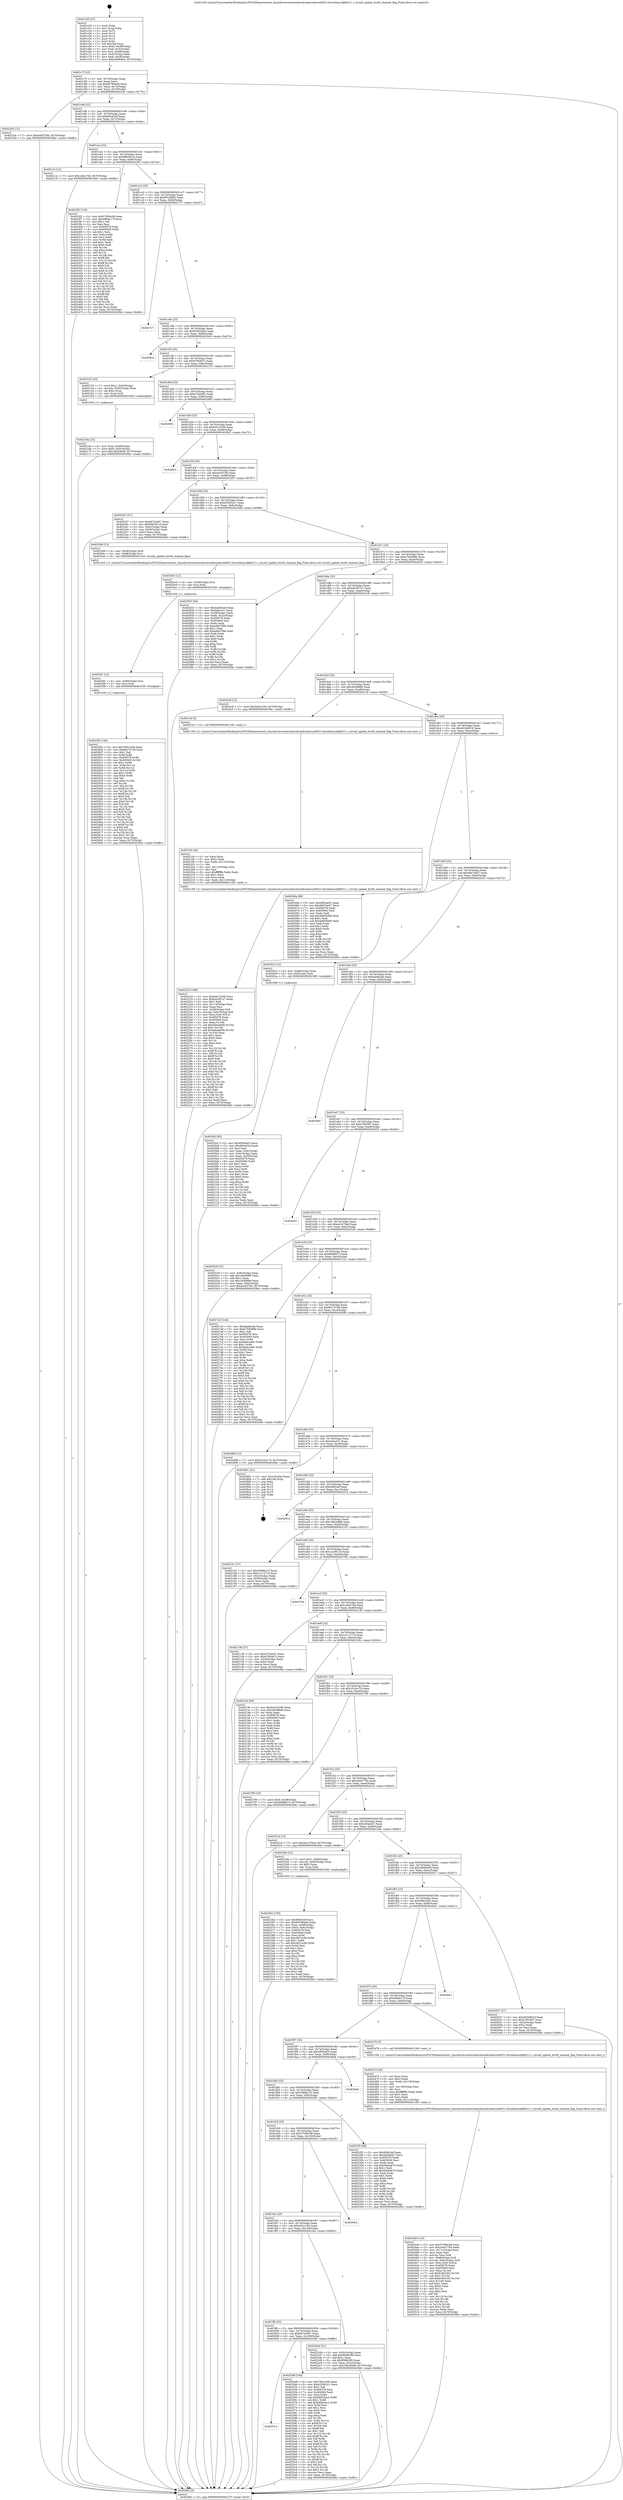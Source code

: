 digraph "0x401c50" {
  label = "0x401c50 (/mnt/c/Users/mathe/Desktop/tcc/POCII/binaries/extr_linuxdriversnetwirelessbroadcombrcm80211brcmfmaccfg80211.c_brcmf_update_bw40_channel_flag_Final-ollvm.out::main(0))"
  labelloc = "t"
  node[shape=record]

  Entry [label="",width=0.3,height=0.3,shape=circle,fillcolor=black,style=filled]
  "0x401c7f" [label="{
     0x401c7f [23]\l
     | [instrs]\l
     &nbsp;&nbsp;0x401c7f \<+3\>: mov -0x70(%rbp),%eax\l
     &nbsp;&nbsp;0x401c82 \<+2\>: mov %eax,%ecx\l
     &nbsp;&nbsp;0x401c84 \<+6\>: sub $0x80790e69,%ecx\l
     &nbsp;&nbsp;0x401c8a \<+3\>: mov %eax,-0x74(%rbp)\l
     &nbsp;&nbsp;0x401c8d \<+3\>: mov %ecx,-0x78(%rbp)\l
     &nbsp;&nbsp;0x401c90 \<+6\>: je 00000000004023cb \<main+0x77b\>\l
  }"]
  "0x4023cb" [label="{
     0x4023cb [12]\l
     | [instrs]\l
     &nbsp;&nbsp;0x4023cb \<+7\>: movl $0xb4cf376b,-0x70(%rbp)\l
     &nbsp;&nbsp;0x4023d2 \<+5\>: jmp 00000000004029dc \<main+0xd8c\>\l
  }"]
  "0x401c96" [label="{
     0x401c96 [22]\l
     | [instrs]\l
     &nbsp;&nbsp;0x401c96 \<+5\>: jmp 0000000000401c9b \<main+0x4b\>\l
     &nbsp;&nbsp;0x401c9b \<+3\>: mov -0x74(%rbp),%eax\l
     &nbsp;&nbsp;0x401c9e \<+5\>: sub $0x863af1fa,%eax\l
     &nbsp;&nbsp;0x401ca3 \<+3\>: mov %eax,-0x7c(%rbp)\l
     &nbsp;&nbsp;0x401ca6 \<+6\>: je 000000000040212c \<main+0x4dc\>\l
  }"]
  Exit [label="",width=0.3,height=0.3,shape=circle,fillcolor=black,style=filled,peripheries=2]
  "0x40212c" [label="{
     0x40212c [12]\l
     | [instrs]\l
     &nbsp;&nbsp;0x40212c \<+7\>: movl $0x1afe27d4,-0x70(%rbp)\l
     &nbsp;&nbsp;0x402133 \<+5\>: jmp 00000000004029dc \<main+0xd8c\>\l
  }"]
  "0x401cac" [label="{
     0x401cac [22]\l
     | [instrs]\l
     &nbsp;&nbsp;0x401cac \<+5\>: jmp 0000000000401cb1 \<main+0x61\>\l
     &nbsp;&nbsp;0x401cb1 \<+3\>: mov -0x74(%rbp),%eax\l
     &nbsp;&nbsp;0x401cb4 \<+5\>: sub $0x8665f21d,%eax\l
     &nbsp;&nbsp;0x401cb9 \<+3\>: mov %eax,-0x80(%rbp)\l
     &nbsp;&nbsp;0x401cbc \<+6\>: je 00000000004023f2 \<main+0x7a2\>\l
  }"]
  "0x4025fd" [label="{
     0x4025fd [140]\l
     | [instrs]\l
     &nbsp;&nbsp;0x4025fd \<+5\>: mov $0x7f841648,%eax\l
     &nbsp;&nbsp;0x402602 \<+5\>: mov $0xfb274728,%ecx\l
     &nbsp;&nbsp;0x402607 \<+2\>: mov $0x1,%dl\l
     &nbsp;&nbsp;0x402609 \<+3\>: xor %r8d,%r8d\l
     &nbsp;&nbsp;0x40260c \<+8\>: mov 0x405078,%r9d\l
     &nbsp;&nbsp;0x402614 \<+8\>: mov 0x405060,%r10d\l
     &nbsp;&nbsp;0x40261c \<+4\>: sub $0x1,%r8d\l
     &nbsp;&nbsp;0x402620 \<+3\>: mov %r9d,%r11d\l
     &nbsp;&nbsp;0x402623 \<+3\>: add %r8d,%r11d\l
     &nbsp;&nbsp;0x402626 \<+4\>: imul %r11d,%r9d\l
     &nbsp;&nbsp;0x40262a \<+4\>: and $0x1,%r9d\l
     &nbsp;&nbsp;0x40262e \<+4\>: cmp $0x0,%r9d\l
     &nbsp;&nbsp;0x402632 \<+3\>: sete %bl\l
     &nbsp;&nbsp;0x402635 \<+4\>: cmp $0xa,%r10d\l
     &nbsp;&nbsp;0x402639 \<+4\>: setl %r14b\l
     &nbsp;&nbsp;0x40263d \<+3\>: mov %bl,%r15b\l
     &nbsp;&nbsp;0x402640 \<+4\>: xor $0xff,%r15b\l
     &nbsp;&nbsp;0x402644 \<+3\>: mov %r14b,%r12b\l
     &nbsp;&nbsp;0x402647 \<+4\>: xor $0xff,%r12b\l
     &nbsp;&nbsp;0x40264b \<+3\>: xor $0x0,%dl\l
     &nbsp;&nbsp;0x40264e \<+3\>: mov %r15b,%r13b\l
     &nbsp;&nbsp;0x402651 \<+4\>: and $0x0,%r13b\l
     &nbsp;&nbsp;0x402655 \<+2\>: and %dl,%bl\l
     &nbsp;&nbsp;0x402657 \<+3\>: mov %r12b,%sil\l
     &nbsp;&nbsp;0x40265a \<+4\>: and $0x0,%sil\l
     &nbsp;&nbsp;0x40265e \<+3\>: and %dl,%r14b\l
     &nbsp;&nbsp;0x402661 \<+3\>: or %bl,%r13b\l
     &nbsp;&nbsp;0x402664 \<+3\>: or %r14b,%sil\l
     &nbsp;&nbsp;0x402667 \<+3\>: xor %sil,%r13b\l
     &nbsp;&nbsp;0x40266a \<+3\>: or %r12b,%r15b\l
     &nbsp;&nbsp;0x40266d \<+4\>: xor $0xff,%r15b\l
     &nbsp;&nbsp;0x402671 \<+3\>: or $0x0,%dl\l
     &nbsp;&nbsp;0x402674 \<+3\>: and %dl,%r15b\l
     &nbsp;&nbsp;0x402677 \<+3\>: or %r15b,%r13b\l
     &nbsp;&nbsp;0x40267a \<+4\>: test $0x1,%r13b\l
     &nbsp;&nbsp;0x40267e \<+3\>: cmovne %ecx,%eax\l
     &nbsp;&nbsp;0x402681 \<+3\>: mov %eax,-0x70(%rbp)\l
     &nbsp;&nbsp;0x402684 \<+5\>: jmp 00000000004029dc \<main+0xd8c\>\l
  }"]
  "0x4023f2" [label="{
     0x4023f2 [134]\l
     | [instrs]\l
     &nbsp;&nbsp;0x4023f2 \<+5\>: mov $0x57099c08,%eax\l
     &nbsp;&nbsp;0x4023f7 \<+5\>: mov $0x4984e17f,%ecx\l
     &nbsp;&nbsp;0x4023fc \<+2\>: mov $0x1,%dl\l
     &nbsp;&nbsp;0x4023fe \<+2\>: xor %esi,%esi\l
     &nbsp;&nbsp;0x402400 \<+7\>: mov 0x405078,%edi\l
     &nbsp;&nbsp;0x402407 \<+8\>: mov 0x405060,%r8d\l
     &nbsp;&nbsp;0x40240f \<+3\>: sub $0x1,%esi\l
     &nbsp;&nbsp;0x402412 \<+3\>: mov %edi,%r9d\l
     &nbsp;&nbsp;0x402415 \<+3\>: add %esi,%r9d\l
     &nbsp;&nbsp;0x402418 \<+4\>: imul %r9d,%edi\l
     &nbsp;&nbsp;0x40241c \<+3\>: and $0x1,%edi\l
     &nbsp;&nbsp;0x40241f \<+3\>: cmp $0x0,%edi\l
     &nbsp;&nbsp;0x402422 \<+4\>: sete %r10b\l
     &nbsp;&nbsp;0x402426 \<+4\>: cmp $0xa,%r8d\l
     &nbsp;&nbsp;0x40242a \<+4\>: setl %r11b\l
     &nbsp;&nbsp;0x40242e \<+3\>: mov %r10b,%bl\l
     &nbsp;&nbsp;0x402431 \<+3\>: xor $0xff,%bl\l
     &nbsp;&nbsp;0x402434 \<+3\>: mov %r11b,%r14b\l
     &nbsp;&nbsp;0x402437 \<+4\>: xor $0xff,%r14b\l
     &nbsp;&nbsp;0x40243b \<+3\>: xor $0x0,%dl\l
     &nbsp;&nbsp;0x40243e \<+3\>: mov %bl,%r15b\l
     &nbsp;&nbsp;0x402441 \<+4\>: and $0x0,%r15b\l
     &nbsp;&nbsp;0x402445 \<+3\>: and %dl,%r10b\l
     &nbsp;&nbsp;0x402448 \<+3\>: mov %r14b,%r12b\l
     &nbsp;&nbsp;0x40244b \<+4\>: and $0x0,%r12b\l
     &nbsp;&nbsp;0x40244f \<+3\>: and %dl,%r11b\l
     &nbsp;&nbsp;0x402452 \<+3\>: or %r10b,%r15b\l
     &nbsp;&nbsp;0x402455 \<+3\>: or %r11b,%r12b\l
     &nbsp;&nbsp;0x402458 \<+3\>: xor %r12b,%r15b\l
     &nbsp;&nbsp;0x40245b \<+3\>: or %r14b,%bl\l
     &nbsp;&nbsp;0x40245e \<+3\>: xor $0xff,%bl\l
     &nbsp;&nbsp;0x402461 \<+3\>: or $0x0,%dl\l
     &nbsp;&nbsp;0x402464 \<+2\>: and %dl,%bl\l
     &nbsp;&nbsp;0x402466 \<+3\>: or %bl,%r15b\l
     &nbsp;&nbsp;0x402469 \<+4\>: test $0x1,%r15b\l
     &nbsp;&nbsp;0x40246d \<+3\>: cmovne %ecx,%eax\l
     &nbsp;&nbsp;0x402470 \<+3\>: mov %eax,-0x70(%rbp)\l
     &nbsp;&nbsp;0x402473 \<+5\>: jmp 00000000004029dc \<main+0xd8c\>\l
  }"]
  "0x401cc2" [label="{
     0x401cc2 [25]\l
     | [instrs]\l
     &nbsp;&nbsp;0x401cc2 \<+5\>: jmp 0000000000401cc7 \<main+0x77\>\l
     &nbsp;&nbsp;0x401cc7 \<+3\>: mov -0x74(%rbp),%eax\l
     &nbsp;&nbsp;0x401cca \<+5\>: sub $0x901bf9d2,%eax\l
     &nbsp;&nbsp;0x401ccf \<+6\>: mov %eax,-0x84(%rbp)\l
     &nbsp;&nbsp;0x401cd5 \<+6\>: je 0000000000402727 \<main+0xad7\>\l
  }"]
  "0x4025f1" [label="{
     0x4025f1 [12]\l
     | [instrs]\l
     &nbsp;&nbsp;0x4025f1 \<+4\>: mov -0x68(%rbp),%rsi\l
     &nbsp;&nbsp;0x4025f5 \<+3\>: mov %rsi,%rdi\l
     &nbsp;&nbsp;0x4025f8 \<+5\>: call 0000000000401030 \<free@plt\>\l
     | [calls]\l
     &nbsp;&nbsp;0x401030 \{1\} (unknown)\l
  }"]
  "0x402727" [label="{
     0x402727\l
  }", style=dashed]
  "0x401cdb" [label="{
     0x401cdb [25]\l
     | [instrs]\l
     &nbsp;&nbsp;0x401cdb \<+5\>: jmp 0000000000401ce0 \<main+0x90\>\l
     &nbsp;&nbsp;0x401ce0 \<+3\>: mov -0x74(%rbp),%eax\l
     &nbsp;&nbsp;0x401ce3 \<+5\>: sub $0x9305d2be,%eax\l
     &nbsp;&nbsp;0x401ce8 \<+6\>: mov %eax,-0x88(%rbp)\l
     &nbsp;&nbsp;0x401cee \<+6\>: je 00000000004029c4 \<main+0xd74\>\l
  }"]
  "0x4025e5" [label="{
     0x4025e5 [12]\l
     | [instrs]\l
     &nbsp;&nbsp;0x4025e5 \<+4\>: mov -0x58(%rbp),%rsi\l
     &nbsp;&nbsp;0x4025e9 \<+3\>: mov %rsi,%rdi\l
     &nbsp;&nbsp;0x4025ec \<+5\>: call 0000000000401030 \<free@plt\>\l
     | [calls]\l
     &nbsp;&nbsp;0x401030 \{1\} (unknown)\l
  }"]
  "0x4029c4" [label="{
     0x4029c4\l
  }", style=dashed]
  "0x401cf4" [label="{
     0x401cf4 [25]\l
     | [instrs]\l
     &nbsp;&nbsp;0x401cf4 \<+5\>: jmp 0000000000401cf9 \<main+0xa9\>\l
     &nbsp;&nbsp;0x401cf9 \<+3\>: mov -0x74(%rbp),%eax\l
     &nbsp;&nbsp;0x401cfc \<+5\>: sub $0x97954b7c,%eax\l
     &nbsp;&nbsp;0x401d01 \<+6\>: mov %eax,-0x8c(%rbp)\l
     &nbsp;&nbsp;0x401d07 \<+6\>: je 0000000000402153 \<main+0x503\>\l
  }"]
  "0x402014" [label="{
     0x402014\l
  }", style=dashed]
  "0x402153" [label="{
     0x402153 [23]\l
     | [instrs]\l
     &nbsp;&nbsp;0x402153 \<+7\>: movl $0x1,-0x50(%rbp)\l
     &nbsp;&nbsp;0x40215a \<+4\>: movslq -0x50(%rbp),%rax\l
     &nbsp;&nbsp;0x40215e \<+4\>: shl $0x2,%rax\l
     &nbsp;&nbsp;0x402162 \<+3\>: mov %rax,%rdi\l
     &nbsp;&nbsp;0x402165 \<+5\>: call 0000000000401050 \<malloc@plt\>\l
     | [calls]\l
     &nbsp;&nbsp;0x401050 \{1\} (unknown)\l
  }"]
  "0x401d0d" [label="{
     0x401d0d [25]\l
     | [instrs]\l
     &nbsp;&nbsp;0x401d0d \<+5\>: jmp 0000000000401d12 \<main+0xc2\>\l
     &nbsp;&nbsp;0x401d12 \<+3\>: mov -0x74(%rbp),%eax\l
     &nbsp;&nbsp;0x401d15 \<+5\>: sub $0x97d3e0f1,%eax\l
     &nbsp;&nbsp;0x401d1a \<+6\>: mov %eax,-0x90(%rbp)\l
     &nbsp;&nbsp;0x401d20 \<+6\>: je 0000000000402695 \<main+0xa45\>\l
  }"]
  "0x402548" [label="{
     0x402548 [144]\l
     | [instrs]\l
     &nbsp;&nbsp;0x402548 \<+5\>: mov $0x7f841648,%eax\l
     &nbsp;&nbsp;0x40254d \<+5\>: mov $0xb55002c1,%ecx\l
     &nbsp;&nbsp;0x402552 \<+2\>: mov $0x1,%dl\l
     &nbsp;&nbsp;0x402554 \<+7\>: mov 0x405078,%esi\l
     &nbsp;&nbsp;0x40255b \<+7\>: mov 0x405060,%edi\l
     &nbsp;&nbsp;0x402562 \<+3\>: mov %esi,%r8d\l
     &nbsp;&nbsp;0x402565 \<+7\>: sub $0xb8925ac2,%r8d\l
     &nbsp;&nbsp;0x40256c \<+4\>: sub $0x1,%r8d\l
     &nbsp;&nbsp;0x402570 \<+7\>: add $0xb8925ac2,%r8d\l
     &nbsp;&nbsp;0x402577 \<+4\>: imul %r8d,%esi\l
     &nbsp;&nbsp;0x40257b \<+3\>: and $0x1,%esi\l
     &nbsp;&nbsp;0x40257e \<+3\>: cmp $0x0,%esi\l
     &nbsp;&nbsp;0x402581 \<+4\>: sete %r9b\l
     &nbsp;&nbsp;0x402585 \<+3\>: cmp $0xa,%edi\l
     &nbsp;&nbsp;0x402588 \<+4\>: setl %r10b\l
     &nbsp;&nbsp;0x40258c \<+3\>: mov %r9b,%r11b\l
     &nbsp;&nbsp;0x40258f \<+4\>: xor $0xff,%r11b\l
     &nbsp;&nbsp;0x402593 \<+3\>: mov %r10b,%bl\l
     &nbsp;&nbsp;0x402596 \<+3\>: xor $0xff,%bl\l
     &nbsp;&nbsp;0x402599 \<+3\>: xor $0x1,%dl\l
     &nbsp;&nbsp;0x40259c \<+3\>: mov %r11b,%r14b\l
     &nbsp;&nbsp;0x40259f \<+4\>: and $0xff,%r14b\l
     &nbsp;&nbsp;0x4025a3 \<+3\>: and %dl,%r9b\l
     &nbsp;&nbsp;0x4025a6 \<+3\>: mov %bl,%r15b\l
     &nbsp;&nbsp;0x4025a9 \<+4\>: and $0xff,%r15b\l
     &nbsp;&nbsp;0x4025ad \<+3\>: and %dl,%r10b\l
     &nbsp;&nbsp;0x4025b0 \<+3\>: or %r9b,%r14b\l
     &nbsp;&nbsp;0x4025b3 \<+3\>: or %r10b,%r15b\l
     &nbsp;&nbsp;0x4025b6 \<+3\>: xor %r15b,%r14b\l
     &nbsp;&nbsp;0x4025b9 \<+3\>: or %bl,%r11b\l
     &nbsp;&nbsp;0x4025bc \<+4\>: xor $0xff,%r11b\l
     &nbsp;&nbsp;0x4025c0 \<+3\>: or $0x1,%dl\l
     &nbsp;&nbsp;0x4025c3 \<+3\>: and %dl,%r11b\l
     &nbsp;&nbsp;0x4025c6 \<+3\>: or %r11b,%r14b\l
     &nbsp;&nbsp;0x4025c9 \<+4\>: test $0x1,%r14b\l
     &nbsp;&nbsp;0x4025cd \<+3\>: cmovne %ecx,%eax\l
     &nbsp;&nbsp;0x4025d0 \<+3\>: mov %eax,-0x70(%rbp)\l
     &nbsp;&nbsp;0x4025d3 \<+5\>: jmp 00000000004029dc \<main+0xd8c\>\l
  }"]
  "0x402695" [label="{
     0x402695\l
  }", style=dashed]
  "0x401d26" [label="{
     0x401d26 [25]\l
     | [instrs]\l
     &nbsp;&nbsp;0x401d26 \<+5\>: jmp 0000000000401d2b \<main+0xdb\>\l
     &nbsp;&nbsp;0x401d2b \<+3\>: mov -0x74(%rbp),%eax\l
     &nbsp;&nbsp;0x401d2e \<+5\>: sub $0xb4415299,%eax\l
     &nbsp;&nbsp;0x401d33 \<+6\>: mov %eax,-0x94(%rbp)\l
     &nbsp;&nbsp;0x401d39 \<+6\>: je 00000000004028c2 \<main+0xc72\>\l
  }"]
  "0x4024a9" [label="{
     0x4024a9 [116]\l
     | [instrs]\l
     &nbsp;&nbsp;0x4024a9 \<+5\>: mov $0x57099c08,%ecx\l
     &nbsp;&nbsp;0x4024ae \<+5\>: mov $0x2a0a7794,%edx\l
     &nbsp;&nbsp;0x4024b3 \<+6\>: mov -0x11c(%rbp),%esi\l
     &nbsp;&nbsp;0x4024b9 \<+3\>: imul %eax,%esi\l
     &nbsp;&nbsp;0x4024bc \<+3\>: movslq %esi,%rdi\l
     &nbsp;&nbsp;0x4024bf \<+4\>: mov -0x68(%rbp),%r8\l
     &nbsp;&nbsp;0x4024c3 \<+4\>: movslq -0x6c(%rbp),%r9\l
     &nbsp;&nbsp;0x4024c7 \<+4\>: mov %rdi,(%r8,%r9,8)\l
     &nbsp;&nbsp;0x4024cb \<+7\>: mov 0x405078,%eax\l
     &nbsp;&nbsp;0x4024d2 \<+7\>: mov 0x405060,%esi\l
     &nbsp;&nbsp;0x4024d9 \<+3\>: mov %eax,%r10d\l
     &nbsp;&nbsp;0x4024dc \<+7\>: sub $0xfc463c82,%r10d\l
     &nbsp;&nbsp;0x4024e3 \<+4\>: sub $0x1,%r10d\l
     &nbsp;&nbsp;0x4024e7 \<+7\>: add $0xfc463c82,%r10d\l
     &nbsp;&nbsp;0x4024ee \<+4\>: imul %r10d,%eax\l
     &nbsp;&nbsp;0x4024f2 \<+3\>: and $0x1,%eax\l
     &nbsp;&nbsp;0x4024f5 \<+3\>: cmp $0x0,%eax\l
     &nbsp;&nbsp;0x4024f8 \<+4\>: sete %r11b\l
     &nbsp;&nbsp;0x4024fc \<+3\>: cmp $0xa,%esi\l
     &nbsp;&nbsp;0x4024ff \<+3\>: setl %bl\l
     &nbsp;&nbsp;0x402502 \<+3\>: mov %r11b,%r14b\l
     &nbsp;&nbsp;0x402505 \<+3\>: and %bl,%r14b\l
     &nbsp;&nbsp;0x402508 \<+3\>: xor %bl,%r11b\l
     &nbsp;&nbsp;0x40250b \<+3\>: or %r11b,%r14b\l
     &nbsp;&nbsp;0x40250e \<+4\>: test $0x1,%r14b\l
     &nbsp;&nbsp;0x402512 \<+3\>: cmovne %edx,%ecx\l
     &nbsp;&nbsp;0x402515 \<+3\>: mov %ecx,-0x70(%rbp)\l
     &nbsp;&nbsp;0x402518 \<+5\>: jmp 00000000004029dc \<main+0xd8c\>\l
  }"]
  "0x4028c2" [label="{
     0x4028c2\l
  }", style=dashed]
  "0x401d3f" [label="{
     0x401d3f [25]\l
     | [instrs]\l
     &nbsp;&nbsp;0x401d3f \<+5\>: jmp 0000000000401d44 \<main+0xf4\>\l
     &nbsp;&nbsp;0x401d44 \<+3\>: mov -0x74(%rbp),%eax\l
     &nbsp;&nbsp;0x401d47 \<+5\>: sub $0xb4cf376b,%eax\l
     &nbsp;&nbsp;0x401d4c \<+6\>: mov %eax,-0x98(%rbp)\l
     &nbsp;&nbsp;0x401d52 \<+6\>: je 00000000004023d7 \<main+0x787\>\l
  }"]
  "0x40247d" [label="{
     0x40247d [44]\l
     | [instrs]\l
     &nbsp;&nbsp;0x40247d \<+2\>: xor %ecx,%ecx\l
     &nbsp;&nbsp;0x40247f \<+5\>: mov $0x2,%edx\l
     &nbsp;&nbsp;0x402484 \<+6\>: mov %edx,-0x118(%rbp)\l
     &nbsp;&nbsp;0x40248a \<+1\>: cltd\l
     &nbsp;&nbsp;0x40248b \<+6\>: mov -0x118(%rbp),%esi\l
     &nbsp;&nbsp;0x402491 \<+2\>: idiv %esi\l
     &nbsp;&nbsp;0x402493 \<+6\>: imul $0xfffffffe,%edx,%edx\l
     &nbsp;&nbsp;0x402499 \<+3\>: sub $0x1,%ecx\l
     &nbsp;&nbsp;0x40249c \<+2\>: sub %ecx,%edx\l
     &nbsp;&nbsp;0x40249e \<+6\>: mov %edx,-0x11c(%rbp)\l
     &nbsp;&nbsp;0x4024a4 \<+5\>: call 0000000000401160 \<next_i\>\l
     | [calls]\l
     &nbsp;&nbsp;0x401160 \{1\} (/mnt/c/Users/mathe/Desktop/tcc/POCII/binaries/extr_linuxdriversnetwirelessbroadcombrcm80211brcmfmaccfg80211.c_brcmf_update_bw40_channel_flag_Final-ollvm.out::next_i)\l
  }"]
  "0x4023d7" [label="{
     0x4023d7 [27]\l
     | [instrs]\l
     &nbsp;&nbsp;0x4023d7 \<+5\>: mov $0x687c6467,%eax\l
     &nbsp;&nbsp;0x4023dc \<+5\>: mov $0x8665f21d,%ecx\l
     &nbsp;&nbsp;0x4023e1 \<+3\>: mov -0x6c(%rbp),%edx\l
     &nbsp;&nbsp;0x4023e4 \<+3\>: cmp -0x60(%rbp),%edx\l
     &nbsp;&nbsp;0x4023e7 \<+3\>: cmovl %ecx,%eax\l
     &nbsp;&nbsp;0x4023ea \<+3\>: mov %eax,-0x70(%rbp)\l
     &nbsp;&nbsp;0x4023ed \<+5\>: jmp 00000000004029dc \<main+0xd8c\>\l
  }"]
  "0x401d58" [label="{
     0x401d58 [25]\l
     | [instrs]\l
     &nbsp;&nbsp;0x401d58 \<+5\>: jmp 0000000000401d5d \<main+0x10d\>\l
     &nbsp;&nbsp;0x401d5d \<+3\>: mov -0x74(%rbp),%eax\l
     &nbsp;&nbsp;0x401d60 \<+5\>: sub $0xb55002c1,%eax\l
     &nbsp;&nbsp;0x401d65 \<+6\>: mov %eax,-0x9c(%rbp)\l
     &nbsp;&nbsp;0x401d6b \<+6\>: je 00000000004025d8 \<main+0x988\>\l
  }"]
  "0x402362" [label="{
     0x402362 [105]\l
     | [instrs]\l
     &nbsp;&nbsp;0x402362 \<+5\>: mov $0x90602ef,%ecx\l
     &nbsp;&nbsp;0x402367 \<+5\>: mov $0x80790e69,%edx\l
     &nbsp;&nbsp;0x40236c \<+4\>: mov %rax,-0x68(%rbp)\l
     &nbsp;&nbsp;0x402370 \<+7\>: movl $0x0,-0x6c(%rbp)\l
     &nbsp;&nbsp;0x402377 \<+7\>: mov 0x405078,%esi\l
     &nbsp;&nbsp;0x40237e \<+8\>: mov 0x405060,%r8d\l
     &nbsp;&nbsp;0x402386 \<+3\>: mov %esi,%r9d\l
     &nbsp;&nbsp;0x402389 \<+7\>: sub $0xc6d7cc0b,%r9d\l
     &nbsp;&nbsp;0x402390 \<+4\>: sub $0x1,%r9d\l
     &nbsp;&nbsp;0x402394 \<+7\>: add $0xc6d7cc0b,%r9d\l
     &nbsp;&nbsp;0x40239b \<+4\>: imul %r9d,%esi\l
     &nbsp;&nbsp;0x40239f \<+3\>: and $0x1,%esi\l
     &nbsp;&nbsp;0x4023a2 \<+3\>: cmp $0x0,%esi\l
     &nbsp;&nbsp;0x4023a5 \<+4\>: sete %r10b\l
     &nbsp;&nbsp;0x4023a9 \<+4\>: cmp $0xa,%r8d\l
     &nbsp;&nbsp;0x4023ad \<+4\>: setl %r11b\l
     &nbsp;&nbsp;0x4023b1 \<+3\>: mov %r10b,%bl\l
     &nbsp;&nbsp;0x4023b4 \<+3\>: and %r11b,%bl\l
     &nbsp;&nbsp;0x4023b7 \<+3\>: xor %r11b,%r10b\l
     &nbsp;&nbsp;0x4023ba \<+3\>: or %r10b,%bl\l
     &nbsp;&nbsp;0x4023bd \<+3\>: test $0x1,%bl\l
     &nbsp;&nbsp;0x4023c0 \<+3\>: cmovne %edx,%ecx\l
     &nbsp;&nbsp;0x4023c3 \<+3\>: mov %ecx,-0x70(%rbp)\l
     &nbsp;&nbsp;0x4023c6 \<+5\>: jmp 00000000004029dc \<main+0xd8c\>\l
  }"]
  "0x4025d8" [label="{
     0x4025d8 [13]\l
     | [instrs]\l
     &nbsp;&nbsp;0x4025d8 \<+4\>: mov -0x58(%rbp),%rdi\l
     &nbsp;&nbsp;0x4025dc \<+4\>: mov -0x68(%rbp),%rsi\l
     &nbsp;&nbsp;0x4025e0 \<+5\>: call 00000000004013c0 \<brcmf_update_bw40_channel_flag\>\l
     | [calls]\l
     &nbsp;&nbsp;0x4013c0 \{1\} (/mnt/c/Users/mathe/Desktop/tcc/POCII/binaries/extr_linuxdriversnetwirelessbroadcombrcm80211brcmfmaccfg80211.c_brcmf_update_bw40_channel_flag_Final-ollvm.out::brcmf_update_bw40_channel_flag)\l
  }"]
  "0x401d71" [label="{
     0x401d71 [25]\l
     | [instrs]\l
     &nbsp;&nbsp;0x401d71 \<+5\>: jmp 0000000000401d76 \<main+0x126\>\l
     &nbsp;&nbsp;0x401d76 \<+3\>: mov -0x74(%rbp),%eax\l
     &nbsp;&nbsp;0x401d79 \<+5\>: sub $0xb7b9389b,%eax\l
     &nbsp;&nbsp;0x401d7e \<+6\>: mov %eax,-0xa0(%rbp)\l
     &nbsp;&nbsp;0x401d84 \<+6\>: je 0000000000402833 \<main+0xbe3\>\l
  }"]
  "0x401ffb" [label="{
     0x401ffb [25]\l
     | [instrs]\l
     &nbsp;&nbsp;0x401ffb \<+5\>: jmp 0000000000402000 \<main+0x3b0\>\l
     &nbsp;&nbsp;0x402000 \<+3\>: mov -0x74(%rbp),%eax\l
     &nbsp;&nbsp;0x402003 \<+5\>: sub $0x687c6467,%eax\l
     &nbsp;&nbsp;0x402008 \<+6\>: mov %eax,-0x108(%rbp)\l
     &nbsp;&nbsp;0x40200e \<+6\>: je 0000000000402548 \<main+0x8f8\>\l
  }"]
  "0x402833" [label="{
     0x402833 [94]\l
     | [instrs]\l
     &nbsp;&nbsp;0x402833 \<+5\>: mov $0xdabfe2a6,%eax\l
     &nbsp;&nbsp;0x402838 \<+5\>: mov $0x4abce31,%ecx\l
     &nbsp;&nbsp;0x40283d \<+3\>: mov -0x38(%rbp),%edx\l
     &nbsp;&nbsp;0x402840 \<+3\>: mov %edx,-0x2c(%rbp)\l
     &nbsp;&nbsp;0x402843 \<+7\>: mov 0x405078,%edx\l
     &nbsp;&nbsp;0x40284a \<+7\>: mov 0x405060,%esi\l
     &nbsp;&nbsp;0x402851 \<+2\>: mov %edx,%edi\l
     &nbsp;&nbsp;0x402853 \<+6\>: sub $0xaddd798e,%edi\l
     &nbsp;&nbsp;0x402859 \<+3\>: sub $0x1,%edi\l
     &nbsp;&nbsp;0x40285c \<+6\>: add $0xaddd798e,%edi\l
     &nbsp;&nbsp;0x402862 \<+3\>: imul %edi,%edx\l
     &nbsp;&nbsp;0x402865 \<+3\>: and $0x1,%edx\l
     &nbsp;&nbsp;0x402868 \<+3\>: cmp $0x0,%edx\l
     &nbsp;&nbsp;0x40286b \<+4\>: sete %r8b\l
     &nbsp;&nbsp;0x40286f \<+3\>: cmp $0xa,%esi\l
     &nbsp;&nbsp;0x402872 \<+4\>: setl %r9b\l
     &nbsp;&nbsp;0x402876 \<+3\>: mov %r8b,%r10b\l
     &nbsp;&nbsp;0x402879 \<+3\>: and %r9b,%r10b\l
     &nbsp;&nbsp;0x40287c \<+3\>: xor %r9b,%r8b\l
     &nbsp;&nbsp;0x40287f \<+3\>: or %r8b,%r10b\l
     &nbsp;&nbsp;0x402882 \<+4\>: test $0x1,%r10b\l
     &nbsp;&nbsp;0x402886 \<+3\>: cmovne %ecx,%eax\l
     &nbsp;&nbsp;0x402889 \<+3\>: mov %eax,-0x70(%rbp)\l
     &nbsp;&nbsp;0x40288c \<+5\>: jmp 00000000004029dc \<main+0xd8c\>\l
  }"]
  "0x401d8a" [label="{
     0x401d8a [25]\l
     | [instrs]\l
     &nbsp;&nbsp;0x401d8a \<+5\>: jmp 0000000000401d8f \<main+0x13f\>\l
     &nbsp;&nbsp;0x401d8f \<+3\>: mov -0x74(%rbp),%eax\l
     &nbsp;&nbsp;0x401d92 \<+5\>: sub $0xbdc567a7,%eax\l
     &nbsp;&nbsp;0x401d97 \<+6\>: mov %eax,-0xa4(%rbp)\l
     &nbsp;&nbsp;0x401d9d \<+6\>: je 00000000004022c8 \<main+0x678\>\l
  }"]
  "0x4022d4" [label="{
     0x4022d4 [31]\l
     | [instrs]\l
     &nbsp;&nbsp;0x4022d4 \<+3\>: mov -0x5c(%rbp),%eax\l
     &nbsp;&nbsp;0x4022d7 \<+5\>: add $0xf098b3f0,%eax\l
     &nbsp;&nbsp;0x4022dc \<+3\>: add $0x1,%eax\l
     &nbsp;&nbsp;0x4022df \<+5\>: sub $0xf098b3f0,%eax\l
     &nbsp;&nbsp;0x4022e4 \<+3\>: mov %eax,-0x5c(%rbp)\l
     &nbsp;&nbsp;0x4022e7 \<+7\>: movl $0x18b246d8,-0x70(%rbp)\l
     &nbsp;&nbsp;0x4022ee \<+5\>: jmp 00000000004029dc \<main+0xd8c\>\l
  }"]
  "0x4022c8" [label="{
     0x4022c8 [12]\l
     | [instrs]\l
     &nbsp;&nbsp;0x4022c8 \<+7\>: movl $0x5e5cc164,-0x70(%rbp)\l
     &nbsp;&nbsp;0x4022cf \<+5\>: jmp 00000000004029dc \<main+0xd8c\>\l
  }"]
  "0x401da3" [label="{
     0x401da3 [25]\l
     | [instrs]\l
     &nbsp;&nbsp;0x401da3 \<+5\>: jmp 0000000000401da8 \<main+0x158\>\l
     &nbsp;&nbsp;0x401da8 \<+3\>: mov -0x74(%rbp),%eax\l
     &nbsp;&nbsp;0x401dab \<+5\>: sub $0xc8e388d6,%eax\l
     &nbsp;&nbsp;0x401db0 \<+6\>: mov %eax,-0xa8(%rbp)\l
     &nbsp;&nbsp;0x401db6 \<+6\>: je 00000000004021ef \<main+0x59f\>\l
  }"]
  "0x401fe2" [label="{
     0x401fe2 [25]\l
     | [instrs]\l
     &nbsp;&nbsp;0x401fe2 \<+5\>: jmp 0000000000401fe7 \<main+0x397\>\l
     &nbsp;&nbsp;0x401fe7 \<+3\>: mov -0x74(%rbp),%eax\l
     &nbsp;&nbsp;0x401fea \<+5\>: sub $0x5e5cc164,%eax\l
     &nbsp;&nbsp;0x401fef \<+6\>: mov %eax,-0x104(%rbp)\l
     &nbsp;&nbsp;0x401ff5 \<+6\>: je 00000000004022d4 \<main+0x684\>\l
  }"]
  "0x4021ef" [label="{
     0x4021ef [5]\l
     | [instrs]\l
     &nbsp;&nbsp;0x4021ef \<+5\>: call 0000000000401160 \<next_i\>\l
     | [calls]\l
     &nbsp;&nbsp;0x401160 \{1\} (/mnt/c/Users/mathe/Desktop/tcc/POCII/binaries/extr_linuxdriversnetwirelessbroadcombrcm80211brcmfmaccfg80211.c_brcmf_update_bw40_channel_flag_Final-ollvm.out::next_i)\l
  }"]
  "0x401dbc" [label="{
     0x401dbc [25]\l
     | [instrs]\l
     &nbsp;&nbsp;0x401dbc \<+5\>: jmp 0000000000401dc1 \<main+0x171\>\l
     &nbsp;&nbsp;0x401dc1 \<+3\>: mov -0x74(%rbp),%eax\l
     &nbsp;&nbsp;0x401dc4 \<+5\>: sub $0xd02b8819,%eax\l
     &nbsp;&nbsp;0x401dc9 \<+6\>: mov %eax,-0xac(%rbp)\l
     &nbsp;&nbsp;0x401dcf \<+6\>: je 000000000040206a \<main+0x41a\>\l
  }"]
  "0x402942" [label="{
     0x402942\l
  }", style=dashed]
  "0x40206a" [label="{
     0x40206a [88]\l
     | [instrs]\l
     &nbsp;&nbsp;0x40206a \<+5\>: mov $0x49f3ee03,%eax\l
     &nbsp;&nbsp;0x40206f \<+5\>: mov $0xd847be07,%ecx\l
     &nbsp;&nbsp;0x402074 \<+7\>: mov 0x405078,%edx\l
     &nbsp;&nbsp;0x40207b \<+7\>: mov 0x405060,%esi\l
     &nbsp;&nbsp;0x402082 \<+2\>: mov %edx,%edi\l
     &nbsp;&nbsp;0x402084 \<+6\>: add $0x4b859408,%edi\l
     &nbsp;&nbsp;0x40208a \<+3\>: sub $0x1,%edi\l
     &nbsp;&nbsp;0x40208d \<+6\>: sub $0x4b859408,%edi\l
     &nbsp;&nbsp;0x402093 \<+3\>: imul %edi,%edx\l
     &nbsp;&nbsp;0x402096 \<+3\>: and $0x1,%edx\l
     &nbsp;&nbsp;0x402099 \<+3\>: cmp $0x0,%edx\l
     &nbsp;&nbsp;0x40209c \<+4\>: sete %r8b\l
     &nbsp;&nbsp;0x4020a0 \<+3\>: cmp $0xa,%esi\l
     &nbsp;&nbsp;0x4020a3 \<+4\>: setl %r9b\l
     &nbsp;&nbsp;0x4020a7 \<+3\>: mov %r8b,%r10b\l
     &nbsp;&nbsp;0x4020aa \<+3\>: and %r9b,%r10b\l
     &nbsp;&nbsp;0x4020ad \<+3\>: xor %r9b,%r8b\l
     &nbsp;&nbsp;0x4020b0 \<+3\>: or %r8b,%r10b\l
     &nbsp;&nbsp;0x4020b3 \<+4\>: test $0x1,%r10b\l
     &nbsp;&nbsp;0x4020b7 \<+3\>: cmovne %ecx,%eax\l
     &nbsp;&nbsp;0x4020ba \<+3\>: mov %eax,-0x70(%rbp)\l
     &nbsp;&nbsp;0x4020bd \<+5\>: jmp 00000000004029dc \<main+0xd8c\>\l
  }"]
  "0x401dd5" [label="{
     0x401dd5 [25]\l
     | [instrs]\l
     &nbsp;&nbsp;0x401dd5 \<+5\>: jmp 0000000000401dda \<main+0x18a\>\l
     &nbsp;&nbsp;0x401dda \<+3\>: mov -0x74(%rbp),%eax\l
     &nbsp;&nbsp;0x401ddd \<+5\>: sub $0xd847be07,%eax\l
     &nbsp;&nbsp;0x401de2 \<+6\>: mov %eax,-0xb0(%rbp)\l
     &nbsp;&nbsp;0x401de8 \<+6\>: je 00000000004020c2 \<main+0x472\>\l
  }"]
  "0x401fc9" [label="{
     0x401fc9 [25]\l
     | [instrs]\l
     &nbsp;&nbsp;0x401fc9 \<+5\>: jmp 0000000000401fce \<main+0x37e\>\l
     &nbsp;&nbsp;0x401fce \<+3\>: mov -0x74(%rbp),%eax\l
     &nbsp;&nbsp;0x401fd1 \<+5\>: sub $0x57099c08,%eax\l
     &nbsp;&nbsp;0x401fd6 \<+6\>: mov %eax,-0x100(%rbp)\l
     &nbsp;&nbsp;0x401fdc \<+6\>: je 0000000000402942 \<main+0xcf2\>\l
  }"]
  "0x4020c2" [label="{
     0x4020c2 [13]\l
     | [instrs]\l
     &nbsp;&nbsp;0x4020c2 \<+4\>: mov -0x48(%rbp),%rax\l
     &nbsp;&nbsp;0x4020c6 \<+4\>: mov 0x8(%rax),%rdi\l
     &nbsp;&nbsp;0x4020ca \<+5\>: call 0000000000401060 \<atoi@plt\>\l
     | [calls]\l
     &nbsp;&nbsp;0x401060 \{1\} (unknown)\l
  }"]
  "0x401dee" [label="{
     0x401dee [25]\l
     | [instrs]\l
     &nbsp;&nbsp;0x401dee \<+5\>: jmp 0000000000401df3 \<main+0x1a3\>\l
     &nbsp;&nbsp;0x401df3 \<+3\>: mov -0x74(%rbp),%eax\l
     &nbsp;&nbsp;0x401df6 \<+5\>: sub $0xdabfe2a6,%eax\l
     &nbsp;&nbsp;0x401dfb \<+6\>: mov %eax,-0xb4(%rbp)\l
     &nbsp;&nbsp;0x401e01 \<+6\>: je 00000000004029d5 \<main+0xd85\>\l
  }"]
  "0x4022f3" [label="{
     0x4022f3 [88]\l
     | [instrs]\l
     &nbsp;&nbsp;0x4022f3 \<+5\>: mov $0x90602ef,%eax\l
     &nbsp;&nbsp;0x4022f8 \<+5\>: mov $0x2bf4eb47,%ecx\l
     &nbsp;&nbsp;0x4022fd \<+7\>: mov 0x405078,%edx\l
     &nbsp;&nbsp;0x402304 \<+7\>: mov 0x405060,%esi\l
     &nbsp;&nbsp;0x40230b \<+2\>: mov %edx,%edi\l
     &nbsp;&nbsp;0x40230d \<+6\>: sub $0x64deab70,%edi\l
     &nbsp;&nbsp;0x402313 \<+3\>: sub $0x1,%edi\l
     &nbsp;&nbsp;0x402316 \<+6\>: add $0x64deab70,%edi\l
     &nbsp;&nbsp;0x40231c \<+3\>: imul %edi,%edx\l
     &nbsp;&nbsp;0x40231f \<+3\>: and $0x1,%edx\l
     &nbsp;&nbsp;0x402322 \<+3\>: cmp $0x0,%edx\l
     &nbsp;&nbsp;0x402325 \<+4\>: sete %r8b\l
     &nbsp;&nbsp;0x402329 \<+3\>: cmp $0xa,%esi\l
     &nbsp;&nbsp;0x40232c \<+4\>: setl %r9b\l
     &nbsp;&nbsp;0x402330 \<+3\>: mov %r8b,%r10b\l
     &nbsp;&nbsp;0x402333 \<+3\>: and %r9b,%r10b\l
     &nbsp;&nbsp;0x402336 \<+3\>: xor %r9b,%r8b\l
     &nbsp;&nbsp;0x402339 \<+3\>: or %r8b,%r10b\l
     &nbsp;&nbsp;0x40233c \<+4\>: test $0x1,%r10b\l
     &nbsp;&nbsp;0x402340 \<+3\>: cmovne %ecx,%eax\l
     &nbsp;&nbsp;0x402343 \<+3\>: mov %eax,-0x70(%rbp)\l
     &nbsp;&nbsp;0x402346 \<+5\>: jmp 00000000004029dc \<main+0xd8c\>\l
  }"]
  "0x4029d5" [label="{
     0x4029d5\l
  }", style=dashed]
  "0x401e07" [label="{
     0x401e07 [25]\l
     | [instrs]\l
     &nbsp;&nbsp;0x401e07 \<+5\>: jmp 0000000000401e0c \<main+0x1bc\>\l
     &nbsp;&nbsp;0x401e0c \<+3\>: mov -0x74(%rbp),%eax\l
     &nbsp;&nbsp;0x401e0f \<+5\>: sub $0xe7f0c567,%eax\l
     &nbsp;&nbsp;0x401e14 \<+6\>: mov %eax,-0xb8(%rbp)\l
     &nbsp;&nbsp;0x401e1a \<+6\>: je 0000000000402052 \<main+0x402\>\l
  }"]
  "0x401fb0" [label="{
     0x401fb0 [25]\l
     | [instrs]\l
     &nbsp;&nbsp;0x401fb0 \<+5\>: jmp 0000000000401fb5 \<main+0x365\>\l
     &nbsp;&nbsp;0x401fb5 \<+3\>: mov -0x74(%rbp),%eax\l
     &nbsp;&nbsp;0x401fb8 \<+5\>: sub $0x5586bc15,%eax\l
     &nbsp;&nbsp;0x401fbd \<+6\>: mov %eax,-0xfc(%rbp)\l
     &nbsp;&nbsp;0x401fc3 \<+6\>: je 00000000004022f3 \<main+0x6a3\>\l
  }"]
  "0x402052" [label="{
     0x402052\l
  }", style=dashed]
  "0x401e20" [label="{
     0x401e20 [25]\l
     | [instrs]\l
     &nbsp;&nbsp;0x401e20 \<+5\>: jmp 0000000000401e25 \<main+0x1d5\>\l
     &nbsp;&nbsp;0x401e25 \<+3\>: mov -0x74(%rbp),%eax\l
     &nbsp;&nbsp;0x401e28 \<+5\>: sub $0xeb1476ad,%eax\l
     &nbsp;&nbsp;0x401e2d \<+6\>: mov %eax,-0xbc(%rbp)\l
     &nbsp;&nbsp;0x401e33 \<+6\>: je 0000000000402529 \<main+0x8d9\>\l
  }"]
  "0x4028a6" [label="{
     0x4028a6\l
  }", style=dashed]
  "0x402529" [label="{
     0x402529 [31]\l
     | [instrs]\l
     &nbsp;&nbsp;0x402529 \<+3\>: mov -0x6c(%rbp),%eax\l
     &nbsp;&nbsp;0x40252c \<+5\>: add $0x18cf0989,%eax\l
     &nbsp;&nbsp;0x402531 \<+3\>: add $0x1,%eax\l
     &nbsp;&nbsp;0x402534 \<+5\>: sub $0x18cf0989,%eax\l
     &nbsp;&nbsp;0x402539 \<+3\>: mov %eax,-0x6c(%rbp)\l
     &nbsp;&nbsp;0x40253c \<+7\>: movl $0xb4cf376b,-0x70(%rbp)\l
     &nbsp;&nbsp;0x402543 \<+5\>: jmp 00000000004029dc \<main+0xd8c\>\l
  }"]
  "0x401e39" [label="{
     0x401e39 [25]\l
     | [instrs]\l
     &nbsp;&nbsp;0x401e39 \<+5\>: jmp 0000000000401e3e \<main+0x1ee\>\l
     &nbsp;&nbsp;0x401e3e \<+3\>: mov -0x74(%rbp),%eax\l
     &nbsp;&nbsp;0x401e41 \<+5\>: sub $0xf9488e75,%eax\l
     &nbsp;&nbsp;0x401e46 \<+6\>: mov %eax,-0xc0(%rbp)\l
     &nbsp;&nbsp;0x401e4c \<+6\>: je 00000000004027a3 \<main+0xb53\>\l
  }"]
  "0x401f97" [label="{
     0x401f97 [25]\l
     | [instrs]\l
     &nbsp;&nbsp;0x401f97 \<+5\>: jmp 0000000000401f9c \<main+0x34c\>\l
     &nbsp;&nbsp;0x401f9c \<+3\>: mov -0x74(%rbp),%eax\l
     &nbsp;&nbsp;0x401f9f \<+5\>: sub $0x49f3ee03,%eax\l
     &nbsp;&nbsp;0x401fa4 \<+6\>: mov %eax,-0xf8(%rbp)\l
     &nbsp;&nbsp;0x401faa \<+6\>: je 00000000004028a6 \<main+0xc56\>\l
  }"]
  "0x4027a3" [label="{
     0x4027a3 [144]\l
     | [instrs]\l
     &nbsp;&nbsp;0x4027a3 \<+5\>: mov $0xdabfe2a6,%eax\l
     &nbsp;&nbsp;0x4027a8 \<+5\>: mov $0xb7b9389b,%ecx\l
     &nbsp;&nbsp;0x4027ad \<+2\>: mov $0x1,%dl\l
     &nbsp;&nbsp;0x4027af \<+7\>: mov 0x405078,%esi\l
     &nbsp;&nbsp;0x4027b6 \<+7\>: mov 0x405060,%edi\l
     &nbsp;&nbsp;0x4027bd \<+3\>: mov %esi,%r8d\l
     &nbsp;&nbsp;0x4027c0 \<+7\>: add $0xbddca49c,%r8d\l
     &nbsp;&nbsp;0x4027c7 \<+4\>: sub $0x1,%r8d\l
     &nbsp;&nbsp;0x4027cb \<+7\>: sub $0xbddca49c,%r8d\l
     &nbsp;&nbsp;0x4027d2 \<+4\>: imul %r8d,%esi\l
     &nbsp;&nbsp;0x4027d6 \<+3\>: and $0x1,%esi\l
     &nbsp;&nbsp;0x4027d9 \<+3\>: cmp $0x0,%esi\l
     &nbsp;&nbsp;0x4027dc \<+4\>: sete %r9b\l
     &nbsp;&nbsp;0x4027e0 \<+3\>: cmp $0xa,%edi\l
     &nbsp;&nbsp;0x4027e3 \<+4\>: setl %r10b\l
     &nbsp;&nbsp;0x4027e7 \<+3\>: mov %r9b,%r11b\l
     &nbsp;&nbsp;0x4027ea \<+4\>: xor $0xff,%r11b\l
     &nbsp;&nbsp;0x4027ee \<+3\>: mov %r10b,%bl\l
     &nbsp;&nbsp;0x4027f1 \<+3\>: xor $0xff,%bl\l
     &nbsp;&nbsp;0x4027f4 \<+3\>: xor $0x0,%dl\l
     &nbsp;&nbsp;0x4027f7 \<+3\>: mov %r11b,%r14b\l
     &nbsp;&nbsp;0x4027fa \<+4\>: and $0x0,%r14b\l
     &nbsp;&nbsp;0x4027fe \<+3\>: and %dl,%r9b\l
     &nbsp;&nbsp;0x402801 \<+3\>: mov %bl,%r15b\l
     &nbsp;&nbsp;0x402804 \<+4\>: and $0x0,%r15b\l
     &nbsp;&nbsp;0x402808 \<+3\>: and %dl,%r10b\l
     &nbsp;&nbsp;0x40280b \<+3\>: or %r9b,%r14b\l
     &nbsp;&nbsp;0x40280e \<+3\>: or %r10b,%r15b\l
     &nbsp;&nbsp;0x402811 \<+3\>: xor %r15b,%r14b\l
     &nbsp;&nbsp;0x402814 \<+3\>: or %bl,%r11b\l
     &nbsp;&nbsp;0x402817 \<+4\>: xor $0xff,%r11b\l
     &nbsp;&nbsp;0x40281b \<+3\>: or $0x0,%dl\l
     &nbsp;&nbsp;0x40281e \<+3\>: and %dl,%r11b\l
     &nbsp;&nbsp;0x402821 \<+3\>: or %r11b,%r14b\l
     &nbsp;&nbsp;0x402824 \<+4\>: test $0x1,%r14b\l
     &nbsp;&nbsp;0x402828 \<+3\>: cmovne %ecx,%eax\l
     &nbsp;&nbsp;0x40282b \<+3\>: mov %eax,-0x70(%rbp)\l
     &nbsp;&nbsp;0x40282e \<+5\>: jmp 00000000004029dc \<main+0xd8c\>\l
  }"]
  "0x401e52" [label="{
     0x401e52 [25]\l
     | [instrs]\l
     &nbsp;&nbsp;0x401e52 \<+5\>: jmp 0000000000401e57 \<main+0x207\>\l
     &nbsp;&nbsp;0x401e57 \<+3\>: mov -0x74(%rbp),%eax\l
     &nbsp;&nbsp;0x401e5a \<+5\>: sub $0xfb274728,%eax\l
     &nbsp;&nbsp;0x401e5f \<+6\>: mov %eax,-0xc4(%rbp)\l
     &nbsp;&nbsp;0x401e65 \<+6\>: je 0000000000402689 \<main+0xa39\>\l
  }"]
  "0x402478" [label="{
     0x402478 [5]\l
     | [instrs]\l
     &nbsp;&nbsp;0x402478 \<+5\>: call 0000000000401160 \<next_i\>\l
     | [calls]\l
     &nbsp;&nbsp;0x401160 \{1\} (/mnt/c/Users/mathe/Desktop/tcc/POCII/binaries/extr_linuxdriversnetwirelessbroadcombrcm80211brcmfmaccfg80211.c_brcmf_update_bw40_channel_flag_Final-ollvm.out::next_i)\l
  }"]
  "0x402689" [label="{
     0x402689 [12]\l
     | [instrs]\l
     &nbsp;&nbsp;0x402689 \<+7\>: movl $0x201bcc7d,-0x70(%rbp)\l
     &nbsp;&nbsp;0x402690 \<+5\>: jmp 00000000004029dc \<main+0xd8c\>\l
  }"]
  "0x401e6b" [label="{
     0x401e6b [25]\l
     | [instrs]\l
     &nbsp;&nbsp;0x401e6b \<+5\>: jmp 0000000000401e70 \<main+0x220\>\l
     &nbsp;&nbsp;0x401e70 \<+3\>: mov -0x74(%rbp),%eax\l
     &nbsp;&nbsp;0x401e73 \<+5\>: sub $0x4abce31,%eax\l
     &nbsp;&nbsp;0x401e78 \<+6\>: mov %eax,-0xc8(%rbp)\l
     &nbsp;&nbsp;0x401e7e \<+6\>: je 0000000000402891 \<main+0xc41\>\l
  }"]
  "0x401f7e" [label="{
     0x401f7e [25]\l
     | [instrs]\l
     &nbsp;&nbsp;0x401f7e \<+5\>: jmp 0000000000401f83 \<main+0x333\>\l
     &nbsp;&nbsp;0x401f83 \<+3\>: mov -0x74(%rbp),%eax\l
     &nbsp;&nbsp;0x401f86 \<+5\>: sub $0x4984e17f,%eax\l
     &nbsp;&nbsp;0x401f8b \<+6\>: mov %eax,-0xf4(%rbp)\l
     &nbsp;&nbsp;0x401f91 \<+6\>: je 0000000000402478 \<main+0x828\>\l
  }"]
  "0x402891" [label="{
     0x402891 [21]\l
     | [instrs]\l
     &nbsp;&nbsp;0x402891 \<+3\>: mov -0x2c(%rbp),%eax\l
     &nbsp;&nbsp;0x402894 \<+7\>: add $0x108,%rsp\l
     &nbsp;&nbsp;0x40289b \<+1\>: pop %rbx\l
     &nbsp;&nbsp;0x40289c \<+2\>: pop %r12\l
     &nbsp;&nbsp;0x40289e \<+2\>: pop %r13\l
     &nbsp;&nbsp;0x4028a0 \<+2\>: pop %r14\l
     &nbsp;&nbsp;0x4028a2 \<+2\>: pop %r15\l
     &nbsp;&nbsp;0x4028a4 \<+1\>: pop %rbp\l
     &nbsp;&nbsp;0x4028a5 \<+1\>: ret\l
  }"]
  "0x401e84" [label="{
     0x401e84 [25]\l
     | [instrs]\l
     &nbsp;&nbsp;0x401e84 \<+5\>: jmp 0000000000401e89 \<main+0x239\>\l
     &nbsp;&nbsp;0x401e89 \<+3\>: mov -0x74(%rbp),%eax\l
     &nbsp;&nbsp;0x401e8c \<+5\>: sub $0x90602ef,%eax\l
     &nbsp;&nbsp;0x401e91 \<+6\>: mov %eax,-0xcc(%rbp)\l
     &nbsp;&nbsp;0x401e97 \<+6\>: je 0000000000402914 \<main+0xcc4\>\l
  }"]
  "0x4026a1" [label="{
     0x4026a1\l
  }", style=dashed]
  "0x402914" [label="{
     0x402914\l
  }", style=dashed]
  "0x401e9d" [label="{
     0x401e9d [25]\l
     | [instrs]\l
     &nbsp;&nbsp;0x401e9d \<+5\>: jmp 0000000000401ea2 \<main+0x252\>\l
     &nbsp;&nbsp;0x401ea2 \<+3\>: mov -0x74(%rbp),%eax\l
     &nbsp;&nbsp;0x401ea5 \<+5\>: sub $0x18b246d8,%eax\l
     &nbsp;&nbsp;0x401eaa \<+6\>: mov %eax,-0xd0(%rbp)\l
     &nbsp;&nbsp;0x401eb0 \<+6\>: je 0000000000402181 \<main+0x531\>\l
  }"]
  "0x402220" [label="{
     0x402220 [168]\l
     | [instrs]\l
     &nbsp;&nbsp;0x402220 \<+5\>: mov $0xb4415299,%ecx\l
     &nbsp;&nbsp;0x402225 \<+5\>: mov $0xbdc567a7,%edx\l
     &nbsp;&nbsp;0x40222a \<+3\>: mov $0x1,%dil\l
     &nbsp;&nbsp;0x40222d \<+6\>: mov -0x114(%rbp),%esi\l
     &nbsp;&nbsp;0x402233 \<+3\>: imul %eax,%esi\l
     &nbsp;&nbsp;0x402236 \<+4\>: mov -0x58(%rbp),%r8\l
     &nbsp;&nbsp;0x40223a \<+4\>: movslq -0x5c(%rbp),%r9\l
     &nbsp;&nbsp;0x40223e \<+4\>: mov %esi,(%r8,%r9,4)\l
     &nbsp;&nbsp;0x402242 \<+7\>: mov 0x405078,%eax\l
     &nbsp;&nbsp;0x402249 \<+7\>: mov 0x405060,%esi\l
     &nbsp;&nbsp;0x402250 \<+3\>: mov %eax,%r10d\l
     &nbsp;&nbsp;0x402253 \<+7\>: sub $0xbde4a858,%r10d\l
     &nbsp;&nbsp;0x40225a \<+4\>: sub $0x1,%r10d\l
     &nbsp;&nbsp;0x40225e \<+7\>: add $0xbde4a858,%r10d\l
     &nbsp;&nbsp;0x402265 \<+4\>: imul %r10d,%eax\l
     &nbsp;&nbsp;0x402269 \<+3\>: and $0x1,%eax\l
     &nbsp;&nbsp;0x40226c \<+3\>: cmp $0x0,%eax\l
     &nbsp;&nbsp;0x40226f \<+4\>: sete %r11b\l
     &nbsp;&nbsp;0x402273 \<+3\>: cmp $0xa,%esi\l
     &nbsp;&nbsp;0x402276 \<+3\>: setl %bl\l
     &nbsp;&nbsp;0x402279 \<+3\>: mov %r11b,%r14b\l
     &nbsp;&nbsp;0x40227c \<+4\>: xor $0xff,%r14b\l
     &nbsp;&nbsp;0x402280 \<+3\>: mov %bl,%r15b\l
     &nbsp;&nbsp;0x402283 \<+4\>: xor $0xff,%r15b\l
     &nbsp;&nbsp;0x402287 \<+4\>: xor $0x0,%dil\l
     &nbsp;&nbsp;0x40228b \<+3\>: mov %r14b,%r12b\l
     &nbsp;&nbsp;0x40228e \<+4\>: and $0x0,%r12b\l
     &nbsp;&nbsp;0x402292 \<+3\>: and %dil,%r11b\l
     &nbsp;&nbsp;0x402295 \<+3\>: mov %r15b,%r13b\l
     &nbsp;&nbsp;0x402298 \<+4\>: and $0x0,%r13b\l
     &nbsp;&nbsp;0x40229c \<+3\>: and %dil,%bl\l
     &nbsp;&nbsp;0x40229f \<+3\>: or %r11b,%r12b\l
     &nbsp;&nbsp;0x4022a2 \<+3\>: or %bl,%r13b\l
     &nbsp;&nbsp;0x4022a5 \<+3\>: xor %r13b,%r12b\l
     &nbsp;&nbsp;0x4022a8 \<+3\>: or %r15b,%r14b\l
     &nbsp;&nbsp;0x4022ab \<+4\>: xor $0xff,%r14b\l
     &nbsp;&nbsp;0x4022af \<+4\>: or $0x0,%dil\l
     &nbsp;&nbsp;0x4022b3 \<+3\>: and %dil,%r14b\l
     &nbsp;&nbsp;0x4022b6 \<+3\>: or %r14b,%r12b\l
     &nbsp;&nbsp;0x4022b9 \<+4\>: test $0x1,%r12b\l
     &nbsp;&nbsp;0x4022bd \<+3\>: cmovne %edx,%ecx\l
     &nbsp;&nbsp;0x4022c0 \<+3\>: mov %ecx,-0x70(%rbp)\l
     &nbsp;&nbsp;0x4022c3 \<+5\>: jmp 00000000004029dc \<main+0xd8c\>\l
  }"]
  "0x402181" [label="{
     0x402181 [27]\l
     | [instrs]\l
     &nbsp;&nbsp;0x402181 \<+5\>: mov $0x5586bc15,%eax\l
     &nbsp;&nbsp;0x402186 \<+5\>: mov $0x1c112714,%ecx\l
     &nbsp;&nbsp;0x40218b \<+3\>: mov -0x5c(%rbp),%edx\l
     &nbsp;&nbsp;0x40218e \<+3\>: cmp -0x50(%rbp),%edx\l
     &nbsp;&nbsp;0x402191 \<+3\>: cmovl %ecx,%eax\l
     &nbsp;&nbsp;0x402194 \<+3\>: mov %eax,-0x70(%rbp)\l
     &nbsp;&nbsp;0x402197 \<+5\>: jmp 00000000004029dc \<main+0xd8c\>\l
  }"]
  "0x401eb6" [label="{
     0x401eb6 [25]\l
     | [instrs]\l
     &nbsp;&nbsp;0x401eb6 \<+5\>: jmp 0000000000401ebb \<main+0x26b\>\l
     &nbsp;&nbsp;0x401ebb \<+3\>: mov -0x74(%rbp),%eax\l
     &nbsp;&nbsp;0x401ebe \<+5\>: sub $0x1ac90115,%eax\l
     &nbsp;&nbsp;0x401ec3 \<+6\>: mov %eax,-0xd4(%rbp)\l
     &nbsp;&nbsp;0x401ec9 \<+6\>: je 0000000000402784 \<main+0xb34\>\l
  }"]
  "0x4021f4" [label="{
     0x4021f4 [44]\l
     | [instrs]\l
     &nbsp;&nbsp;0x4021f4 \<+2\>: xor %ecx,%ecx\l
     &nbsp;&nbsp;0x4021f6 \<+5\>: mov $0x2,%edx\l
     &nbsp;&nbsp;0x4021fb \<+6\>: mov %edx,-0x110(%rbp)\l
     &nbsp;&nbsp;0x402201 \<+1\>: cltd\l
     &nbsp;&nbsp;0x402202 \<+6\>: mov -0x110(%rbp),%esi\l
     &nbsp;&nbsp;0x402208 \<+2\>: idiv %esi\l
     &nbsp;&nbsp;0x40220a \<+6\>: imul $0xfffffffe,%edx,%edx\l
     &nbsp;&nbsp;0x402210 \<+3\>: sub $0x1,%ecx\l
     &nbsp;&nbsp;0x402213 \<+2\>: sub %ecx,%edx\l
     &nbsp;&nbsp;0x402215 \<+6\>: mov %edx,-0x114(%rbp)\l
     &nbsp;&nbsp;0x40221b \<+5\>: call 0000000000401160 \<next_i\>\l
     | [calls]\l
     &nbsp;&nbsp;0x401160 \{1\} (/mnt/c/Users/mathe/Desktop/tcc/POCII/binaries/extr_linuxdriversnetwirelessbroadcombrcm80211brcmfmaccfg80211.c_brcmf_update_bw40_channel_flag_Final-ollvm.out::next_i)\l
  }"]
  "0x402784" [label="{
     0x402784\l
  }", style=dashed]
  "0x401ecf" [label="{
     0x401ecf [25]\l
     | [instrs]\l
     &nbsp;&nbsp;0x401ecf \<+5\>: jmp 0000000000401ed4 \<main+0x284\>\l
     &nbsp;&nbsp;0x401ed4 \<+3\>: mov -0x74(%rbp),%eax\l
     &nbsp;&nbsp;0x401ed7 \<+5\>: sub $0x1afe27d4,%eax\l
     &nbsp;&nbsp;0x401edc \<+6\>: mov %eax,-0xd8(%rbp)\l
     &nbsp;&nbsp;0x401ee2 \<+6\>: je 0000000000402138 \<main+0x4e8\>\l
  }"]
  "0x40216a" [label="{
     0x40216a [23]\l
     | [instrs]\l
     &nbsp;&nbsp;0x40216a \<+4\>: mov %rax,-0x58(%rbp)\l
     &nbsp;&nbsp;0x40216e \<+7\>: movl $0x0,-0x5c(%rbp)\l
     &nbsp;&nbsp;0x402175 \<+7\>: movl $0x18b246d8,-0x70(%rbp)\l
     &nbsp;&nbsp;0x40217c \<+5\>: jmp 00000000004029dc \<main+0xd8c\>\l
  }"]
  "0x402138" [label="{
     0x402138 [27]\l
     | [instrs]\l
     &nbsp;&nbsp;0x402138 \<+5\>: mov $0x97d3e0f1,%eax\l
     &nbsp;&nbsp;0x40213d \<+5\>: mov $0x97954b7c,%ecx\l
     &nbsp;&nbsp;0x402142 \<+3\>: mov -0x30(%rbp),%edx\l
     &nbsp;&nbsp;0x402145 \<+3\>: cmp $0x0,%edx\l
     &nbsp;&nbsp;0x402148 \<+3\>: cmove %ecx,%eax\l
     &nbsp;&nbsp;0x40214b \<+3\>: mov %eax,-0x70(%rbp)\l
     &nbsp;&nbsp;0x40214e \<+5\>: jmp 00000000004029dc \<main+0xd8c\>\l
  }"]
  "0x401ee8" [label="{
     0x401ee8 [25]\l
     | [instrs]\l
     &nbsp;&nbsp;0x401ee8 \<+5\>: jmp 0000000000401eed \<main+0x29d\>\l
     &nbsp;&nbsp;0x401eed \<+3\>: mov -0x74(%rbp),%eax\l
     &nbsp;&nbsp;0x401ef0 \<+5\>: sub $0x1c112714,%eax\l
     &nbsp;&nbsp;0x401ef5 \<+6\>: mov %eax,-0xdc(%rbp)\l
     &nbsp;&nbsp;0x401efb \<+6\>: je 000000000040219c \<main+0x54c\>\l
  }"]
  "0x4020cf" [label="{
     0x4020cf [93]\l
     | [instrs]\l
     &nbsp;&nbsp;0x4020cf \<+5\>: mov $0x49f3ee03,%ecx\l
     &nbsp;&nbsp;0x4020d4 \<+5\>: mov $0x863af1fa,%edx\l
     &nbsp;&nbsp;0x4020d9 \<+2\>: xor %esi,%esi\l
     &nbsp;&nbsp;0x4020db \<+3\>: mov %eax,-0x4c(%rbp)\l
     &nbsp;&nbsp;0x4020de \<+3\>: mov -0x4c(%rbp),%eax\l
     &nbsp;&nbsp;0x4020e1 \<+3\>: mov %eax,-0x30(%rbp)\l
     &nbsp;&nbsp;0x4020e4 \<+7\>: mov 0x405078,%eax\l
     &nbsp;&nbsp;0x4020eb \<+8\>: mov 0x405060,%r8d\l
     &nbsp;&nbsp;0x4020f3 \<+3\>: sub $0x1,%esi\l
     &nbsp;&nbsp;0x4020f6 \<+3\>: mov %eax,%r9d\l
     &nbsp;&nbsp;0x4020f9 \<+3\>: add %esi,%r9d\l
     &nbsp;&nbsp;0x4020fc \<+4\>: imul %r9d,%eax\l
     &nbsp;&nbsp;0x402100 \<+3\>: and $0x1,%eax\l
     &nbsp;&nbsp;0x402103 \<+3\>: cmp $0x0,%eax\l
     &nbsp;&nbsp;0x402106 \<+4\>: sete %r10b\l
     &nbsp;&nbsp;0x40210a \<+4\>: cmp $0xa,%r8d\l
     &nbsp;&nbsp;0x40210e \<+4\>: setl %r11b\l
     &nbsp;&nbsp;0x402112 \<+3\>: mov %r10b,%bl\l
     &nbsp;&nbsp;0x402115 \<+3\>: and %r11b,%bl\l
     &nbsp;&nbsp;0x402118 \<+3\>: xor %r11b,%r10b\l
     &nbsp;&nbsp;0x40211b \<+3\>: or %r10b,%bl\l
     &nbsp;&nbsp;0x40211e \<+3\>: test $0x1,%bl\l
     &nbsp;&nbsp;0x402121 \<+3\>: cmovne %edx,%ecx\l
     &nbsp;&nbsp;0x402124 \<+3\>: mov %ecx,-0x70(%rbp)\l
     &nbsp;&nbsp;0x402127 \<+5\>: jmp 00000000004029dc \<main+0xd8c\>\l
  }"]
  "0x40219c" [label="{
     0x40219c [83]\l
     | [instrs]\l
     &nbsp;&nbsp;0x40219c \<+5\>: mov $0xb4415299,%eax\l
     &nbsp;&nbsp;0x4021a1 \<+5\>: mov $0xc8e388d6,%ecx\l
     &nbsp;&nbsp;0x4021a6 \<+2\>: xor %edx,%edx\l
     &nbsp;&nbsp;0x4021a8 \<+7\>: mov 0x405078,%esi\l
     &nbsp;&nbsp;0x4021af \<+7\>: mov 0x405060,%edi\l
     &nbsp;&nbsp;0x4021b6 \<+3\>: sub $0x1,%edx\l
     &nbsp;&nbsp;0x4021b9 \<+3\>: mov %esi,%r8d\l
     &nbsp;&nbsp;0x4021bc \<+3\>: add %edx,%r8d\l
     &nbsp;&nbsp;0x4021bf \<+4\>: imul %r8d,%esi\l
     &nbsp;&nbsp;0x4021c3 \<+3\>: and $0x1,%esi\l
     &nbsp;&nbsp;0x4021c6 \<+3\>: cmp $0x0,%esi\l
     &nbsp;&nbsp;0x4021c9 \<+4\>: sete %r9b\l
     &nbsp;&nbsp;0x4021cd \<+3\>: cmp $0xa,%edi\l
     &nbsp;&nbsp;0x4021d0 \<+4\>: setl %r10b\l
     &nbsp;&nbsp;0x4021d4 \<+3\>: mov %r9b,%r11b\l
     &nbsp;&nbsp;0x4021d7 \<+3\>: and %r10b,%r11b\l
     &nbsp;&nbsp;0x4021da \<+3\>: xor %r10b,%r9b\l
     &nbsp;&nbsp;0x4021dd \<+3\>: or %r9b,%r11b\l
     &nbsp;&nbsp;0x4021e0 \<+4\>: test $0x1,%r11b\l
     &nbsp;&nbsp;0x4021e4 \<+3\>: cmovne %ecx,%eax\l
     &nbsp;&nbsp;0x4021e7 \<+3\>: mov %eax,-0x70(%rbp)\l
     &nbsp;&nbsp;0x4021ea \<+5\>: jmp 00000000004029dc \<main+0xd8c\>\l
  }"]
  "0x401f01" [label="{
     0x401f01 [25]\l
     | [instrs]\l
     &nbsp;&nbsp;0x401f01 \<+5\>: jmp 0000000000401f06 \<main+0x2b6\>\l
     &nbsp;&nbsp;0x401f06 \<+3\>: mov -0x74(%rbp),%eax\l
     &nbsp;&nbsp;0x401f09 \<+5\>: sub $0x201bcc7d,%eax\l
     &nbsp;&nbsp;0x401f0e \<+6\>: mov %eax,-0xe0(%rbp)\l
     &nbsp;&nbsp;0x401f14 \<+6\>: je 0000000000402790 \<main+0xb40\>\l
  }"]
  "0x401c50" [label="{
     0x401c50 [47]\l
     | [instrs]\l
     &nbsp;&nbsp;0x401c50 \<+1\>: push %rbp\l
     &nbsp;&nbsp;0x401c51 \<+3\>: mov %rsp,%rbp\l
     &nbsp;&nbsp;0x401c54 \<+2\>: push %r15\l
     &nbsp;&nbsp;0x401c56 \<+2\>: push %r14\l
     &nbsp;&nbsp;0x401c58 \<+2\>: push %r13\l
     &nbsp;&nbsp;0x401c5a \<+2\>: push %r12\l
     &nbsp;&nbsp;0x401c5c \<+1\>: push %rbx\l
     &nbsp;&nbsp;0x401c5d \<+7\>: sub $0x108,%rsp\l
     &nbsp;&nbsp;0x401c64 \<+7\>: movl $0x0,-0x38(%rbp)\l
     &nbsp;&nbsp;0x401c6b \<+3\>: mov %edi,-0x3c(%rbp)\l
     &nbsp;&nbsp;0x401c6e \<+4\>: mov %rsi,-0x48(%rbp)\l
     &nbsp;&nbsp;0x401c72 \<+3\>: mov -0x3c(%rbp),%edi\l
     &nbsp;&nbsp;0x401c75 \<+3\>: mov %edi,-0x34(%rbp)\l
     &nbsp;&nbsp;0x401c78 \<+7\>: movl $0x43696a04,-0x70(%rbp)\l
  }"]
  "0x402790" [label="{
     0x402790 [19]\l
     | [instrs]\l
     &nbsp;&nbsp;0x402790 \<+7\>: movl $0x0,-0x38(%rbp)\l
     &nbsp;&nbsp;0x402797 \<+7\>: movl $0xf9488e75,-0x70(%rbp)\l
     &nbsp;&nbsp;0x40279e \<+5\>: jmp 00000000004029dc \<main+0xd8c\>\l
  }"]
  "0x401f1a" [label="{
     0x401f1a [25]\l
     | [instrs]\l
     &nbsp;&nbsp;0x401f1a \<+5\>: jmp 0000000000401f1f \<main+0x2cf\>\l
     &nbsp;&nbsp;0x401f1f \<+3\>: mov -0x74(%rbp),%eax\l
     &nbsp;&nbsp;0x401f22 \<+5\>: sub $0x2a0a7794,%eax\l
     &nbsp;&nbsp;0x401f27 \<+6\>: mov %eax,-0xe4(%rbp)\l
     &nbsp;&nbsp;0x401f2d \<+6\>: je 000000000040251d \<main+0x8cd\>\l
  }"]
  "0x4029dc" [label="{
     0x4029dc [5]\l
     | [instrs]\l
     &nbsp;&nbsp;0x4029dc \<+5\>: jmp 0000000000401c7f \<main+0x2f\>\l
  }"]
  "0x40251d" [label="{
     0x40251d [12]\l
     | [instrs]\l
     &nbsp;&nbsp;0x40251d \<+7\>: movl $0xeb1476ad,-0x70(%rbp)\l
     &nbsp;&nbsp;0x402524 \<+5\>: jmp 00000000004029dc \<main+0xd8c\>\l
  }"]
  "0x401f33" [label="{
     0x401f33 [25]\l
     | [instrs]\l
     &nbsp;&nbsp;0x401f33 \<+5\>: jmp 0000000000401f38 \<main+0x2e8\>\l
     &nbsp;&nbsp;0x401f38 \<+3\>: mov -0x74(%rbp),%eax\l
     &nbsp;&nbsp;0x401f3b \<+5\>: sub $0x2bf4eb47,%eax\l
     &nbsp;&nbsp;0x401f40 \<+6\>: mov %eax,-0xe8(%rbp)\l
     &nbsp;&nbsp;0x401f46 \<+6\>: je 000000000040234b \<main+0x6fb\>\l
  }"]
  "0x401f65" [label="{
     0x401f65 [25]\l
     | [instrs]\l
     &nbsp;&nbsp;0x401f65 \<+5\>: jmp 0000000000401f6a \<main+0x31a\>\l
     &nbsp;&nbsp;0x401f6a \<+3\>: mov -0x74(%rbp),%eax\l
     &nbsp;&nbsp;0x401f6d \<+5\>: sub $0x46fe20e5,%eax\l
     &nbsp;&nbsp;0x401f72 \<+6\>: mov %eax,-0xf0(%rbp)\l
     &nbsp;&nbsp;0x401f78 \<+6\>: je 00000000004026a1 \<main+0xa51\>\l
  }"]
  "0x40234b" [label="{
     0x40234b [23]\l
     | [instrs]\l
     &nbsp;&nbsp;0x40234b \<+7\>: movl $0x1,-0x60(%rbp)\l
     &nbsp;&nbsp;0x402352 \<+4\>: movslq -0x60(%rbp),%rax\l
     &nbsp;&nbsp;0x402356 \<+4\>: shl $0x3,%rax\l
     &nbsp;&nbsp;0x40235a \<+3\>: mov %rax,%rdi\l
     &nbsp;&nbsp;0x40235d \<+5\>: call 0000000000401050 \<malloc@plt\>\l
     | [calls]\l
     &nbsp;&nbsp;0x401050 \{1\} (unknown)\l
  }"]
  "0x401f4c" [label="{
     0x401f4c [25]\l
     | [instrs]\l
     &nbsp;&nbsp;0x401f4c \<+5\>: jmp 0000000000401f51 \<main+0x301\>\l
     &nbsp;&nbsp;0x401f51 \<+3\>: mov -0x74(%rbp),%eax\l
     &nbsp;&nbsp;0x401f54 \<+5\>: sub $0x43696a04,%eax\l
     &nbsp;&nbsp;0x401f59 \<+6\>: mov %eax,-0xec(%rbp)\l
     &nbsp;&nbsp;0x401f5f \<+6\>: je 0000000000402037 \<main+0x3e7\>\l
  }"]
  "0x402037" [label="{
     0x402037 [27]\l
     | [instrs]\l
     &nbsp;&nbsp;0x402037 \<+5\>: mov $0xd02b8819,%eax\l
     &nbsp;&nbsp;0x40203c \<+5\>: mov $0xe7f0c567,%ecx\l
     &nbsp;&nbsp;0x402041 \<+3\>: mov -0x34(%rbp),%edx\l
     &nbsp;&nbsp;0x402044 \<+3\>: cmp $0x2,%edx\l
     &nbsp;&nbsp;0x402047 \<+3\>: cmovne %ecx,%eax\l
     &nbsp;&nbsp;0x40204a \<+3\>: mov %eax,-0x70(%rbp)\l
     &nbsp;&nbsp;0x40204d \<+5\>: jmp 00000000004029dc \<main+0xd8c\>\l
  }"]
  Entry -> "0x401c50" [label=" 1"]
  "0x401c7f" -> "0x4023cb" [label=" 1"]
  "0x401c7f" -> "0x401c96" [label=" 27"]
  "0x402891" -> Exit [label=" 1"]
  "0x401c96" -> "0x40212c" [label=" 1"]
  "0x401c96" -> "0x401cac" [label=" 26"]
  "0x402833" -> "0x4029dc" [label=" 1"]
  "0x401cac" -> "0x4023f2" [label=" 1"]
  "0x401cac" -> "0x401cc2" [label=" 25"]
  "0x4027a3" -> "0x4029dc" [label=" 1"]
  "0x401cc2" -> "0x402727" [label=" 0"]
  "0x401cc2" -> "0x401cdb" [label=" 25"]
  "0x402790" -> "0x4029dc" [label=" 1"]
  "0x401cdb" -> "0x4029c4" [label=" 0"]
  "0x401cdb" -> "0x401cf4" [label=" 25"]
  "0x402689" -> "0x4029dc" [label=" 1"]
  "0x401cf4" -> "0x402153" [label=" 1"]
  "0x401cf4" -> "0x401d0d" [label=" 24"]
  "0x4025fd" -> "0x4029dc" [label=" 1"]
  "0x401d0d" -> "0x402695" [label=" 0"]
  "0x401d0d" -> "0x401d26" [label=" 24"]
  "0x4025f1" -> "0x4025fd" [label=" 1"]
  "0x401d26" -> "0x4028c2" [label=" 0"]
  "0x401d26" -> "0x401d3f" [label=" 24"]
  "0x4025d8" -> "0x4025e5" [label=" 1"]
  "0x401d3f" -> "0x4023d7" [label=" 2"]
  "0x401d3f" -> "0x401d58" [label=" 22"]
  "0x402548" -> "0x4029dc" [label=" 1"]
  "0x401d58" -> "0x4025d8" [label=" 1"]
  "0x401d58" -> "0x401d71" [label=" 21"]
  "0x401ffb" -> "0x402014" [label=" 0"]
  "0x401d71" -> "0x402833" [label=" 1"]
  "0x401d71" -> "0x401d8a" [label=" 20"]
  "0x401ffb" -> "0x402548" [label=" 1"]
  "0x401d8a" -> "0x4022c8" [label=" 1"]
  "0x401d8a" -> "0x401da3" [label=" 19"]
  "0x4025e5" -> "0x4025f1" [label=" 1"]
  "0x401da3" -> "0x4021ef" [label=" 1"]
  "0x401da3" -> "0x401dbc" [label=" 18"]
  "0x40251d" -> "0x4029dc" [label=" 1"]
  "0x401dbc" -> "0x40206a" [label=" 1"]
  "0x401dbc" -> "0x401dd5" [label=" 17"]
  "0x4024a9" -> "0x4029dc" [label=" 1"]
  "0x401dd5" -> "0x4020c2" [label=" 1"]
  "0x401dd5" -> "0x401dee" [label=" 16"]
  "0x402478" -> "0x40247d" [label=" 1"]
  "0x401dee" -> "0x4029d5" [label=" 0"]
  "0x401dee" -> "0x401e07" [label=" 16"]
  "0x4023f2" -> "0x4029dc" [label=" 1"]
  "0x401e07" -> "0x402052" [label=" 0"]
  "0x401e07" -> "0x401e20" [label=" 16"]
  "0x4023cb" -> "0x4029dc" [label=" 1"]
  "0x401e20" -> "0x402529" [label=" 1"]
  "0x401e20" -> "0x401e39" [label=" 15"]
  "0x402362" -> "0x4029dc" [label=" 1"]
  "0x401e39" -> "0x4027a3" [label=" 1"]
  "0x401e39" -> "0x401e52" [label=" 14"]
  "0x4022f3" -> "0x4029dc" [label=" 1"]
  "0x401e52" -> "0x402689" [label=" 1"]
  "0x401e52" -> "0x401e6b" [label=" 13"]
  "0x4022d4" -> "0x4029dc" [label=" 1"]
  "0x401e6b" -> "0x402891" [label=" 1"]
  "0x401e6b" -> "0x401e84" [label=" 12"]
  "0x401fe2" -> "0x4022d4" [label=" 1"]
  "0x401e84" -> "0x402914" [label=" 0"]
  "0x401e84" -> "0x401e9d" [label=" 12"]
  "0x402529" -> "0x4029dc" [label=" 1"]
  "0x401e9d" -> "0x402181" [label=" 2"]
  "0x401e9d" -> "0x401eb6" [label=" 10"]
  "0x401fc9" -> "0x402942" [label=" 0"]
  "0x401eb6" -> "0x402784" [label=" 0"]
  "0x401eb6" -> "0x401ecf" [label=" 10"]
  "0x40247d" -> "0x4024a9" [label=" 1"]
  "0x401ecf" -> "0x402138" [label=" 1"]
  "0x401ecf" -> "0x401ee8" [label=" 9"]
  "0x401fb0" -> "0x401fc9" [label=" 2"]
  "0x401ee8" -> "0x40219c" [label=" 1"]
  "0x401ee8" -> "0x401f01" [label=" 8"]
  "0x401fb0" -> "0x4022f3" [label=" 1"]
  "0x401f01" -> "0x402790" [label=" 1"]
  "0x401f01" -> "0x401f1a" [label=" 7"]
  "0x4023d7" -> "0x4029dc" [label=" 2"]
  "0x401f1a" -> "0x40251d" [label=" 1"]
  "0x401f1a" -> "0x401f33" [label=" 6"]
  "0x401f97" -> "0x401fb0" [label=" 3"]
  "0x401f33" -> "0x40234b" [label=" 1"]
  "0x401f33" -> "0x401f4c" [label=" 5"]
  "0x401f97" -> "0x4028a6" [label=" 0"]
  "0x401f4c" -> "0x402037" [label=" 1"]
  "0x401f4c" -> "0x401f65" [label=" 4"]
  "0x402037" -> "0x4029dc" [label=" 1"]
  "0x401c50" -> "0x401c7f" [label=" 1"]
  "0x4029dc" -> "0x401c7f" [label=" 27"]
  "0x40206a" -> "0x4029dc" [label=" 1"]
  "0x4020c2" -> "0x4020cf" [label=" 1"]
  "0x4020cf" -> "0x4029dc" [label=" 1"]
  "0x40212c" -> "0x4029dc" [label=" 1"]
  "0x402138" -> "0x4029dc" [label=" 1"]
  "0x402153" -> "0x40216a" [label=" 1"]
  "0x40216a" -> "0x4029dc" [label=" 1"]
  "0x402181" -> "0x4029dc" [label=" 2"]
  "0x40219c" -> "0x4029dc" [label=" 1"]
  "0x4021ef" -> "0x4021f4" [label=" 1"]
  "0x4021f4" -> "0x402220" [label=" 1"]
  "0x402220" -> "0x4029dc" [label=" 1"]
  "0x4022c8" -> "0x4029dc" [label=" 1"]
  "0x401fc9" -> "0x401fe2" [label=" 2"]
  "0x401f65" -> "0x4026a1" [label=" 0"]
  "0x401f65" -> "0x401f7e" [label=" 4"]
  "0x401fe2" -> "0x401ffb" [label=" 1"]
  "0x401f7e" -> "0x402478" [label=" 1"]
  "0x401f7e" -> "0x401f97" [label=" 3"]
  "0x40234b" -> "0x402362" [label=" 1"]
}
